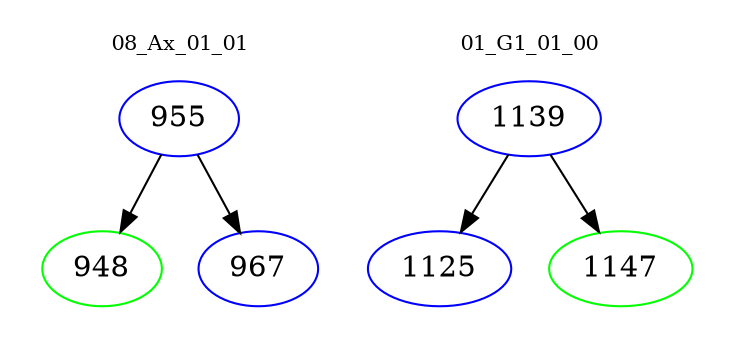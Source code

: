 digraph{
subgraph cluster_0 {
color = white
label = "08_Ax_01_01";
fontsize=10;
T0_955 [label="955", color="blue"]
T0_955 -> T0_948 [color="black"]
T0_948 [label="948", color="green"]
T0_955 -> T0_967 [color="black"]
T0_967 [label="967", color="blue"]
}
subgraph cluster_1 {
color = white
label = "01_G1_01_00";
fontsize=10;
T1_1139 [label="1139", color="blue"]
T1_1139 -> T1_1125 [color="black"]
T1_1125 [label="1125", color="blue"]
T1_1139 -> T1_1147 [color="black"]
T1_1147 [label="1147", color="green"]
}
}
